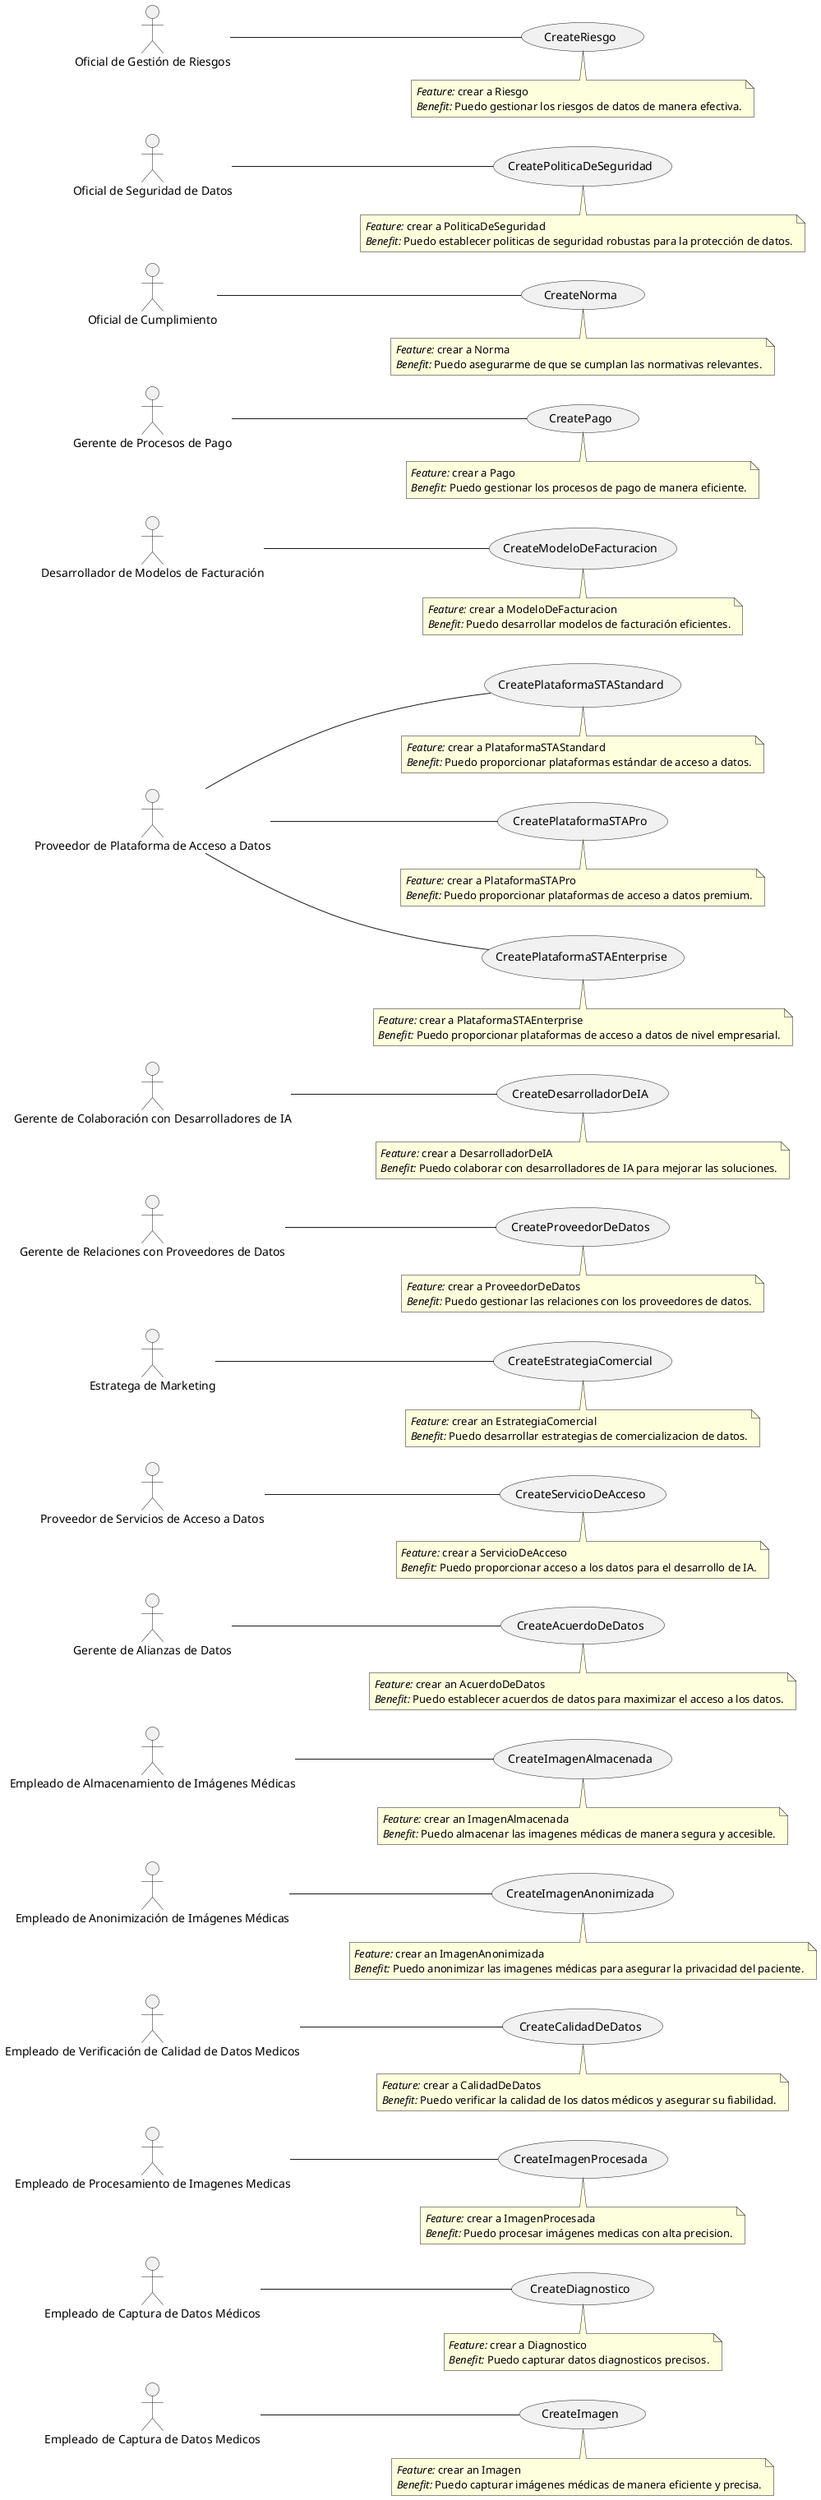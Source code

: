 @startuml

skinparam componentStyle uml2

"CreateAcuerdoDeDatos" as (CreateAcuerdoDeDatos)
"CreateCalidadDeDatos" as (CreateCalidadDeDatos)
"CreateDesarrolladorDeIA" as (CreateDesarrolladorDeIA)
"CreateDiagnostico" as (CreateDiagnostico)
"CreateEstrategiaComercial" as (CreateEstrategiaComercial)
"CreateImagen" as (CreateImagen)
"CreateImagenAlmacenada" as (CreateImagenAlmacenada)
"CreateImagenAnonimizada" as (CreateImagenAnonimizada)
"CreateImagenProcesada" as (CreateImagenProcesada)
"CreateModeloDeFacturacion" as (CreateModeloDeFacturacion)
"CreateNorma" as (CreateNorma)
"CreatePago" as (CreatePago)
"CreatePlataformaSTAEnterprise" as (CreatePlataformaSTAEnterprise)
"CreatePlataformaSTAPro" as (CreatePlataformaSTAPro)
"CreatePlataformaSTAStandard" as (CreatePlataformaSTAStandard)
"CreatePoliticaDeSeguridad" as (CreatePoliticaDeSeguridad)
"CreateProveedorDeDatos" as (CreateProveedorDeDatos)
"CreateRiesgo" as (CreateRiesgo)
"CreateServicioDeAcceso" as (CreateServicioDeAcceso)

"Empleado de Captura de Datos Medicos" as Actor_0
"Empleado de Captura de Datos Médicos" as Actor_1
"Gerente de Colaboración con Desarrolladores de IA" as Actor_10
"Proveedor de Plataforma de Acceso a Datos" as Actor_11
"Desarrollador de Modelos de Facturación" as Actor_12
"Gerente de Procesos de Pago" as Actor_13
"Oficial de Cumplimiento" as Actor_14
"Oficial de Seguridad de Datos" as Actor_15
"Oficial de Gestión de Riesgos" as Actor_16
"Empleado de Procesamiento de Imagenes Medicas" as Actor_2
"Empleado de Verificación de Calidad de Datos Medicos" as Actor_3
"Empleado de Anonimización de Imágenes Médicas" as Actor_4
"Empleado de Almacenamiento de Imágenes Médicas" as Actor_5
"Gerente de Alianzas de Datos" as Actor_6
"Proveedor de Servicios de Acceso a Datos" as Actor_7
"Estratega de Marketing" as Actor_8
"Gerente de Relaciones con Proveedores de Datos" as Actor_9

left to right direction
Actor_0 -- CreateImagen
Actor_1 -- CreateDiagnostico
Actor_10 -- CreateDesarrolladorDeIA
Actor_11 -- CreatePlataformaSTAEnterprise
Actor_11 -- CreatePlataformaSTAPro
Actor_11 -- CreatePlataformaSTAStandard
Actor_12 -- CreateModeloDeFacturacion
Actor_13 -- CreatePago
Actor_14 -- CreateNorma
Actor_15 -- CreatePoliticaDeSeguridad
Actor_16 -- CreateRiesgo
Actor_2 -- CreateImagenProcesada
Actor_3 -- CreateCalidadDeDatos
Actor_4 -- CreateImagenAnonimizada
Actor_5 -- CreateImagenAlmacenada
Actor_6 -- CreateAcuerdoDeDatos
Actor_7 -- CreateServicioDeAcceso
Actor_8 -- CreateEstrategiaComercial
Actor_9 -- CreateProveedorDeDatos

note bottom of (CreateImagen)
  //Feature:// crear an Imagen
  //Benefit:// Puedo capturar imágenes médicas de manera eficiente y precisa.
end note
note bottom of (CreateDiagnostico)
  //Feature:// crear a Diagnostico
  //Benefit:// Puedo capturar datos diagnosticos precisos.
end note
note bottom of (CreateImagenProcesada)
  //Feature:// crear a ImagenProcesada
  //Benefit:// Puedo procesar imágenes medicas con alta precision.
end note
note bottom of (CreateCalidadDeDatos)
  //Feature:// crear a CalidadDeDatos
  //Benefit:// Puedo verificar la calidad de los datos médicos y asegurar su fiabilidad.
end note
note bottom of (CreateImagenAnonimizada)
  //Feature:// crear an ImagenAnonimizada
  //Benefit:// Puedo anonimizar las imagenes médicas para asegurar la privacidad del paciente.
end note
note bottom of (CreateImagenAlmacenada)
  //Feature:// crear an ImagenAlmacenada
  //Benefit:// Puedo almacenar las imagenes médicas de manera segura y accesible.
end note
note bottom of (CreateAcuerdoDeDatos)
  //Feature:// crear an AcuerdoDeDatos
  //Benefit:// Puedo establecer acuerdos de datos para maximizar el acceso a los datos.
end note
note bottom of (CreateServicioDeAcceso)
  //Feature:// crear a ServicioDeAcceso
  //Benefit:// Puedo proporcionar acceso a los datos para el desarrollo de IA.
end note
note bottom of (CreateEstrategiaComercial)
  //Feature:// crear an EstrategiaComercial
  //Benefit:// Puedo desarrollar estrategias de comercializacion de datos.
end note
note bottom of (CreateProveedorDeDatos)
  //Feature:// crear a ProveedorDeDatos
  //Benefit:// Puedo gestionar las relaciones con los proveedores de datos.
end note
note bottom of (CreateDesarrolladorDeIA)
  //Feature:// crear a DesarrolladorDeIA
  //Benefit:// Puedo colaborar con desarrolladores de IA para mejorar las soluciones.
end note
note bottom of (CreatePlataformaSTAStandard)
  //Feature:// crear a PlataformaSTAStandard
  //Benefit:// Puedo proporcionar plataformas estándar de acceso a datos.
end note
note bottom of (CreatePlataformaSTAPro)
  //Feature:// crear a PlataformaSTAPro
  //Benefit:// Puedo proporcionar plataformas de acceso a datos premium.
end note
note bottom of (CreatePlataformaSTAEnterprise)
  //Feature:// crear a PlataformaSTAEnterprise
  //Benefit:// Puedo proporcionar plataformas de acceso a datos de nivel empresarial.
end note
note bottom of (CreateModeloDeFacturacion)
  //Feature:// crear a ModeloDeFacturacion
  //Benefit:// Puedo desarrollar modelos de facturación eficientes.
end note
note bottom of (CreatePago)
  //Feature:// crear a Pago
  //Benefit:// Puedo gestionar los procesos de pago de manera eficiente.
end note
note bottom of (CreateNorma)
  //Feature:// crear a Norma
  //Benefit:// Puedo asegurarme de que se cumplan las normativas relevantes.
end note
note bottom of (CreatePoliticaDeSeguridad)
  //Feature:// crear a PoliticaDeSeguridad
  //Benefit:// Puedo establecer politicas de seguridad robustas para la protección de datos.
end note
note bottom of (CreateRiesgo)
  //Feature:// crear a Riesgo
  //Benefit:// Puedo gestionar los riesgos de datos de manera efectiva.
end note


@enduml
